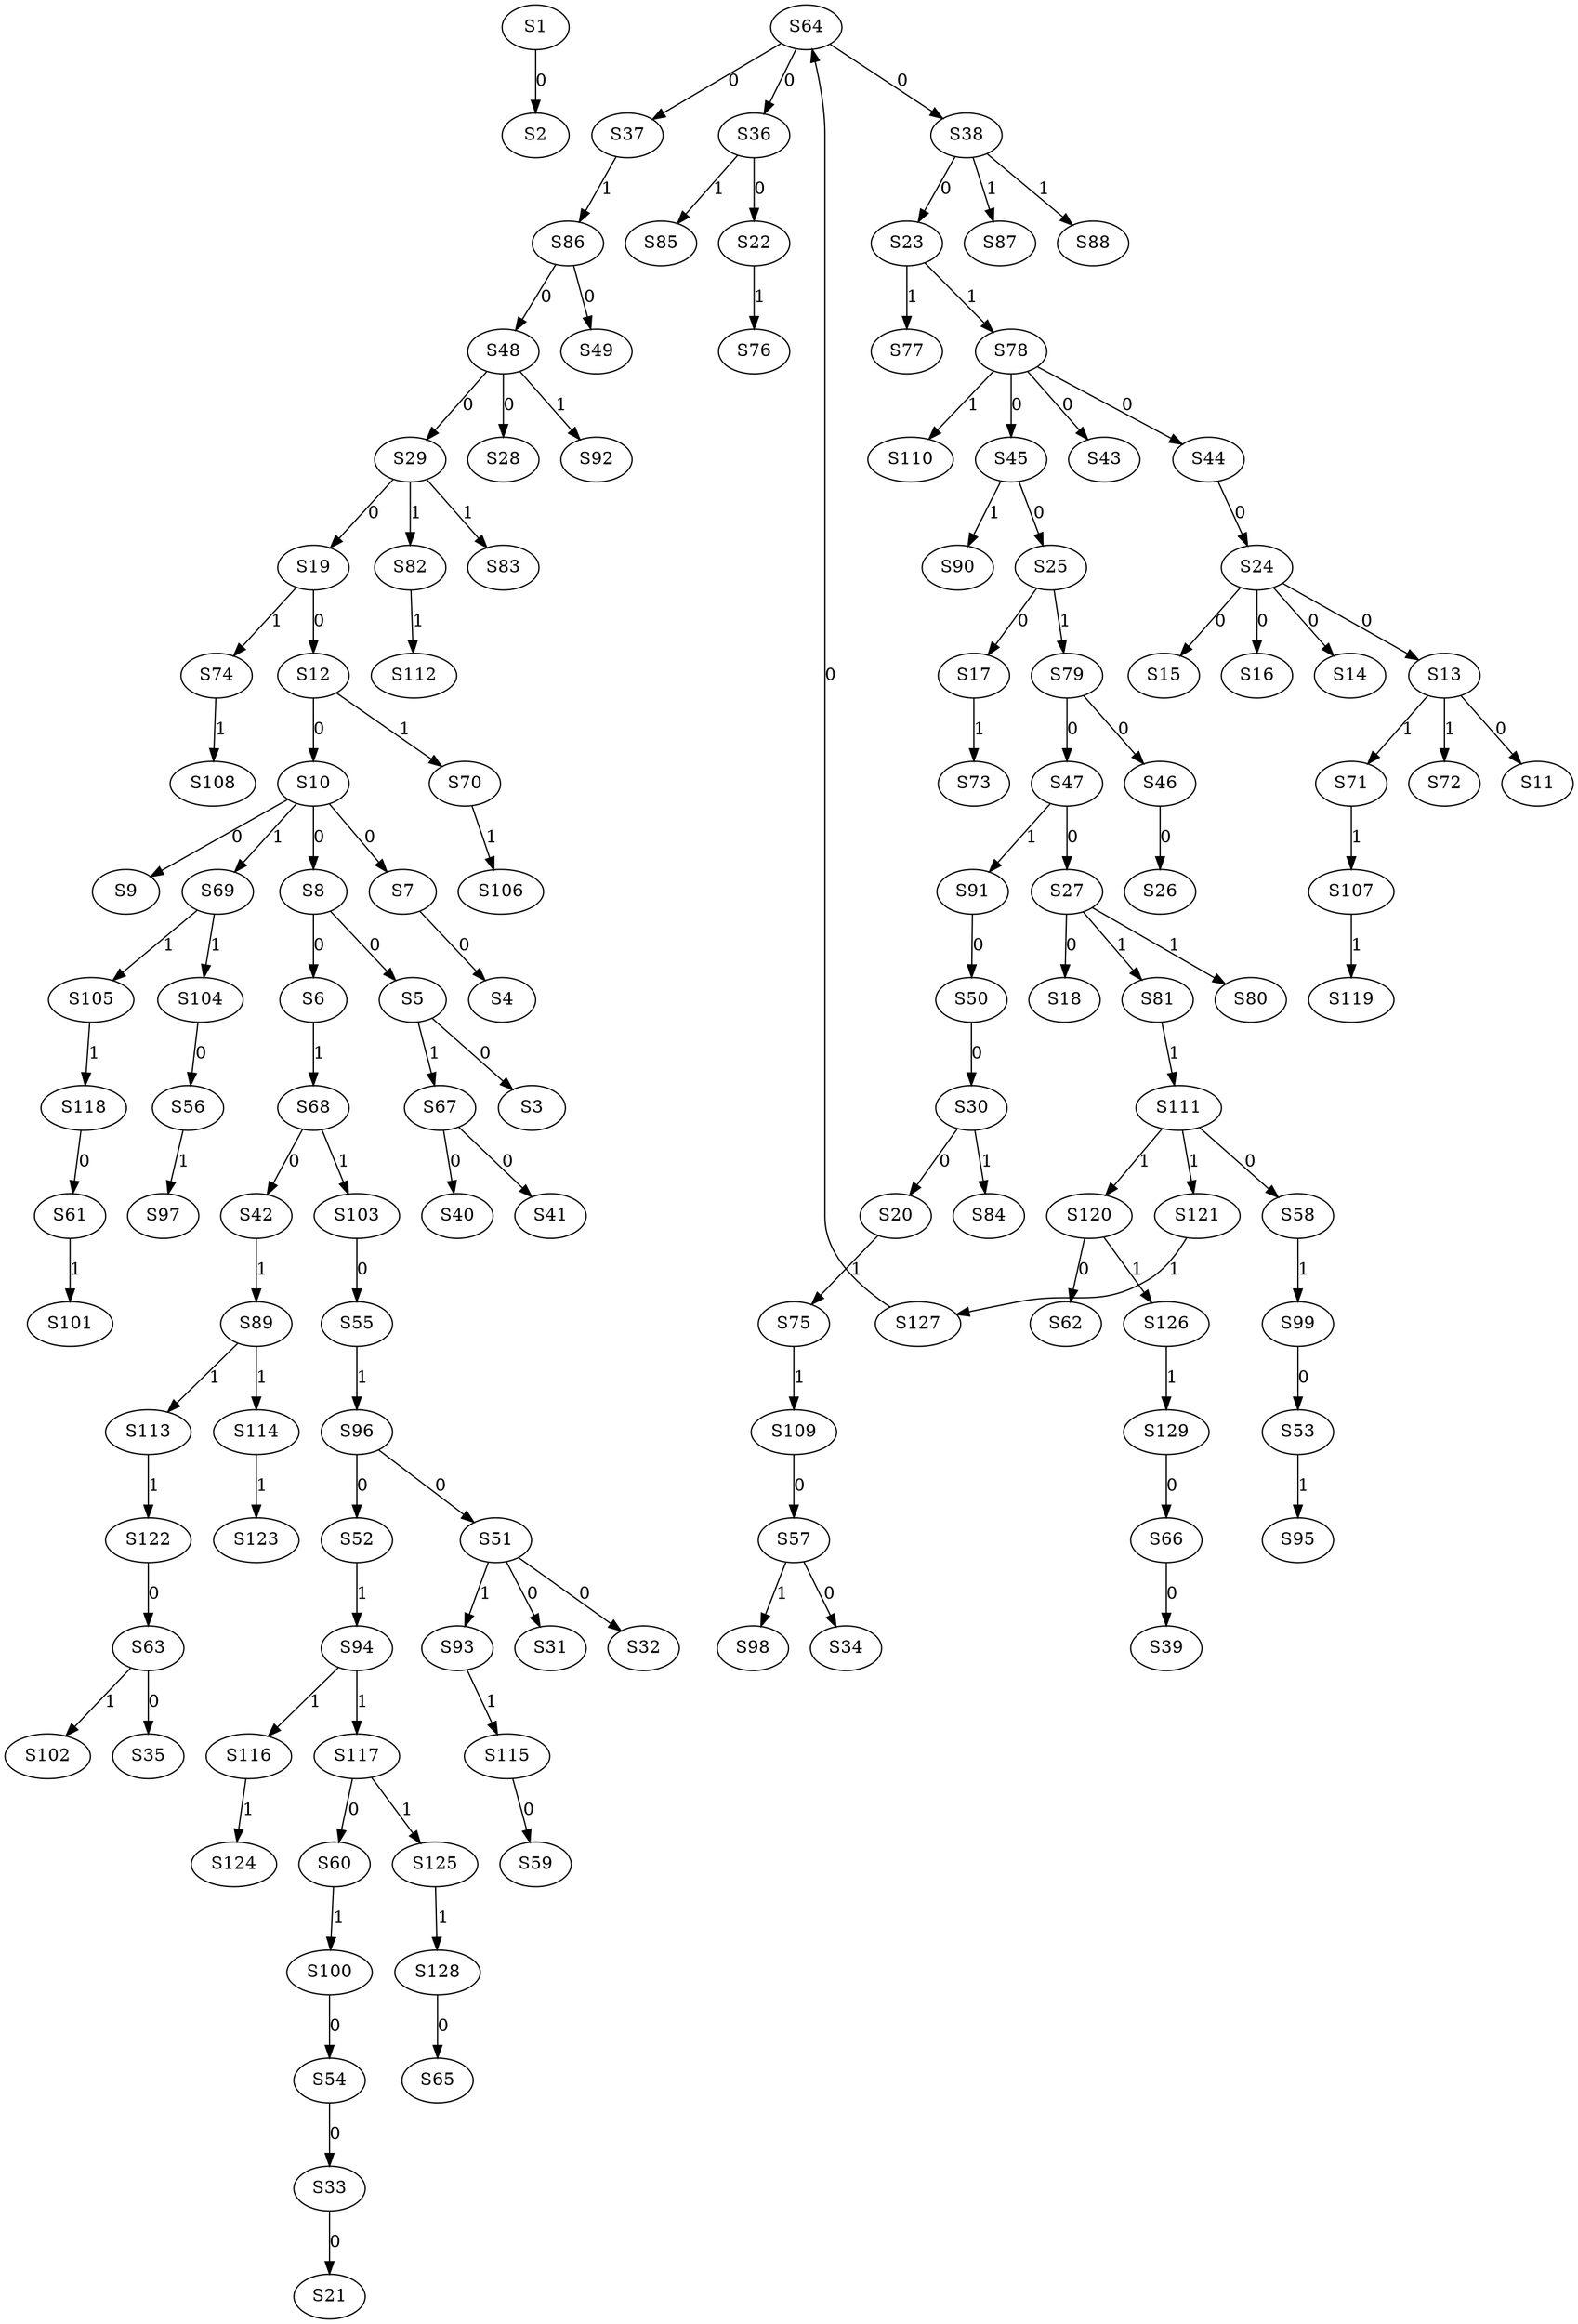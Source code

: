 strict digraph {
	S1 -> S2 [ label = 0 ];
	S5 -> S3 [ label = 0 ];
	S7 -> S4 [ label = 0 ];
	S8 -> S5 [ label = 0 ];
	S8 -> S6 [ label = 0 ];
	S10 -> S7 [ label = 0 ];
	S10 -> S8 [ label = 0 ];
	S10 -> S9 [ label = 0 ];
	S12 -> S10 [ label = 0 ];
	S13 -> S11 [ label = 0 ];
	S19 -> S12 [ label = 0 ];
	S24 -> S13 [ label = 0 ];
	S24 -> S14 [ label = 0 ];
	S24 -> S15 [ label = 0 ];
	S24 -> S16 [ label = 0 ];
	S25 -> S17 [ label = 0 ];
	S27 -> S18 [ label = 0 ];
	S29 -> S19 [ label = 0 ];
	S30 -> S20 [ label = 0 ];
	S33 -> S21 [ label = 0 ];
	S36 -> S22 [ label = 0 ];
	S38 -> S23 [ label = 0 ];
	S44 -> S24 [ label = 0 ];
	S45 -> S25 [ label = 0 ];
	S46 -> S26 [ label = 0 ];
	S47 -> S27 [ label = 0 ];
	S48 -> S28 [ label = 0 ];
	S48 -> S29 [ label = 0 ];
	S50 -> S30 [ label = 0 ];
	S51 -> S31 [ label = 0 ];
	S51 -> S32 [ label = 0 ];
	S54 -> S33 [ label = 0 ];
	S57 -> S34 [ label = 0 ];
	S63 -> S35 [ label = 0 ];
	S64 -> S36 [ label = 0 ];
	S64 -> S37 [ label = 0 ];
	S64 -> S38 [ label = 0 ];
	S66 -> S39 [ label = 0 ];
	S67 -> S40 [ label = 0 ];
	S67 -> S41 [ label = 0 ];
	S68 -> S42 [ label = 0 ];
	S78 -> S43 [ label = 0 ];
	S78 -> S44 [ label = 0 ];
	S78 -> S45 [ label = 0 ];
	S79 -> S46 [ label = 0 ];
	S79 -> S47 [ label = 0 ];
	S86 -> S48 [ label = 0 ];
	S86 -> S49 [ label = 0 ];
	S91 -> S50 [ label = 0 ];
	S96 -> S51 [ label = 0 ];
	S96 -> S52 [ label = 0 ];
	S99 -> S53 [ label = 0 ];
	S100 -> S54 [ label = 0 ];
	S103 -> S55 [ label = 0 ];
	S104 -> S56 [ label = 0 ];
	S109 -> S57 [ label = 0 ];
	S111 -> S58 [ label = 0 ];
	S115 -> S59 [ label = 0 ];
	S117 -> S60 [ label = 0 ];
	S118 -> S61 [ label = 0 ];
	S120 -> S62 [ label = 0 ];
	S122 -> S63 [ label = 0 ];
	S127 -> S64 [ label = 0 ];
	S128 -> S65 [ label = 0 ];
	S129 -> S66 [ label = 0 ];
	S5 -> S67 [ label = 1 ];
	S6 -> S68 [ label = 1 ];
	S10 -> S69 [ label = 1 ];
	S12 -> S70 [ label = 1 ];
	S13 -> S71 [ label = 1 ];
	S13 -> S72 [ label = 1 ];
	S17 -> S73 [ label = 1 ];
	S19 -> S74 [ label = 1 ];
	S20 -> S75 [ label = 1 ];
	S22 -> S76 [ label = 1 ];
	S23 -> S77 [ label = 1 ];
	S23 -> S78 [ label = 1 ];
	S25 -> S79 [ label = 1 ];
	S27 -> S80 [ label = 1 ];
	S27 -> S81 [ label = 1 ];
	S29 -> S82 [ label = 1 ];
	S29 -> S83 [ label = 1 ];
	S30 -> S84 [ label = 1 ];
	S36 -> S85 [ label = 1 ];
	S37 -> S86 [ label = 1 ];
	S38 -> S87 [ label = 1 ];
	S38 -> S88 [ label = 1 ];
	S42 -> S89 [ label = 1 ];
	S45 -> S90 [ label = 1 ];
	S47 -> S91 [ label = 1 ];
	S48 -> S92 [ label = 1 ];
	S51 -> S93 [ label = 1 ];
	S52 -> S94 [ label = 1 ];
	S53 -> S95 [ label = 1 ];
	S55 -> S96 [ label = 1 ];
	S56 -> S97 [ label = 1 ];
	S57 -> S98 [ label = 1 ];
	S58 -> S99 [ label = 1 ];
	S60 -> S100 [ label = 1 ];
	S61 -> S101 [ label = 1 ];
	S63 -> S102 [ label = 1 ];
	S68 -> S103 [ label = 1 ];
	S69 -> S104 [ label = 1 ];
	S69 -> S105 [ label = 1 ];
	S70 -> S106 [ label = 1 ];
	S71 -> S107 [ label = 1 ];
	S74 -> S108 [ label = 1 ];
	S75 -> S109 [ label = 1 ];
	S78 -> S110 [ label = 1 ];
	S81 -> S111 [ label = 1 ];
	S82 -> S112 [ label = 1 ];
	S89 -> S113 [ label = 1 ];
	S89 -> S114 [ label = 1 ];
	S93 -> S115 [ label = 1 ];
	S94 -> S116 [ label = 1 ];
	S94 -> S117 [ label = 1 ];
	S105 -> S118 [ label = 1 ];
	S107 -> S119 [ label = 1 ];
	S111 -> S120 [ label = 1 ];
	S111 -> S121 [ label = 1 ];
	S113 -> S122 [ label = 1 ];
	S114 -> S123 [ label = 1 ];
	S116 -> S124 [ label = 1 ];
	S117 -> S125 [ label = 1 ];
	S120 -> S126 [ label = 1 ];
	S121 -> S127 [ label = 1 ];
	S125 -> S128 [ label = 1 ];
	S126 -> S129 [ label = 1 ];
}